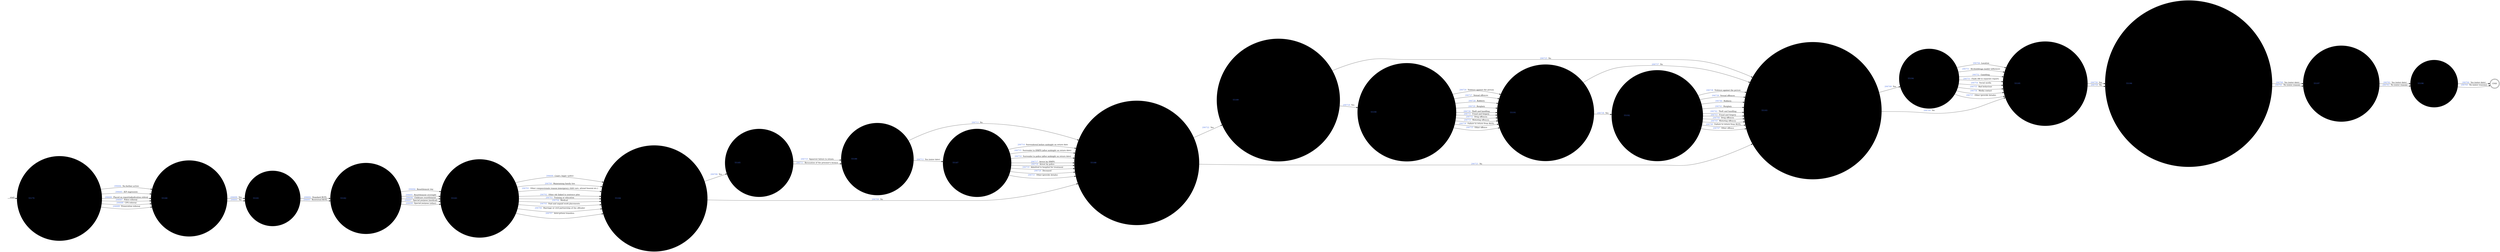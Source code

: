 digraph OLD_TEMPORARY_RELEASE_FAILURE2 {
  rankdir=LR;
  node [shape = circle];
  START_NODE [label="", shape=none];
  START_NODE -> 55179 [label = "start"];
  END_NODE [label="END", shape="doublecircle"];
  55179 [label = < <FONT COLOR="royalblue">55179 </FONT> What was the main management outcome of the incident? >, style="filled", color="#DDD"];
  55179 -> 55180 [label = < <FONT COLOR="royalblue">206684 </FONT> No further action >, style="filled", color="#DDD"];
  55179 -> 55180 [label = < <FONT COLOR="royalblue">206685 </FONT> IEP regression >, style="filled", color="#DDD"];
  55179 -> 55180 [label = < <FONT COLOR="royalblue">206686 </FONT> Placed on report/adjudication referal >, style="filled", color="#DDD"];
  55179 -> 55180 [label = < <FONT COLOR="royalblue">206687 </FONT> Police referral >, style="filled", color="#DDD"];
  55179 -> 55180 [label = < <FONT COLOR="royalblue">206688 </FONT> CPS referral >, style="filled", color="#DDD"];
  55179 -> 55180 [label = < <FONT COLOR="royalblue">206689 </FONT> Prosecution referral >, style="filled", color="#DDD"];
  55180 [label = < <FONT COLOR="royalblue">55180 </FONT> Is any member of staff facing disciplinary charges? >, style="filled", color="#DDD"];
  55180 -> 55181 [label = < <FONT COLOR="royalblue">206690 </FONT> Yes >, style="filled", color="#DDD"];
  55180 -> 55181 [label = < <FONT COLOR="royalblue">206691 </FONT> No >, style="filled", color="#DDD"];
  55181 [label = < <FONT COLOR="royalblue">55181 </FONT> Was ROTL standard or restricted? >, style="filled", color="#DDD"];
  55181 -> 55182 [label = < <FONT COLOR="royalblue">206692 </FONT> Standard ROTL >, style="filled", color="#DDD"];
  55181 -> 55182 [label = < <FONT COLOR="royalblue">206693 </FONT> Restricted ROTL >, style="filled", color="#DDD"];
  55182 [label = < <FONT COLOR="royalblue">55182 </FONT> What type of temporary licence was breached? >, style="filled", color="#DDD"];
  55182 -> 55183 [label = < <FONT COLOR="royalblue">206694 </FONT> Resettlement day >, style="filled", color="#DDD"];
  55182 -> 55183 [label = < <FONT COLOR="royalblue">206695 </FONT> Resettlement overnight >, style="filled", color="#DDD"];
  55182 -> 55183 [label = < <FONT COLOR="royalblue">206696 </FONT> Childcare resettlement >, style="filled", color="#DDD"];
  55182 -> 55183 [label = < <FONT COLOR="royalblue">206697 </FONT> Special purpose (medical) >, style="filled", color="#DDD"];
  55182 -> 55183 [label = < <FONT COLOR="royalblue">206698 </FONT> Special purpose (other) >, style="filled", color="#DDD"];
  55183 [label = < <FONT COLOR="royalblue">55183 </FONT> What was the specific purpose of temporary release? >, style="filled", color="#DDD"];
  55183 -> 55184 [label = < <FONT COLOR="royalblue">206699 </FONT> Court / legal / police >, style="filled", color="#DDD"];
  55183 -> 55184 [label = < <FONT COLOR="royalblue">206700 </FONT> Maintaining family ties >, style="filled", color="#DDD"];
  55183 -> 55184 [label = < <FONT COLOR="royalblue">206701 </FONT> Other compassionate reason (emergency child care, attend funeral etc.) >, style="filled", color="#DDD"];
  55183 -> 55184 [label = < <FONT COLOR="royalblue">206702 </FONT> Other rdr linked to sentence plan >, style="filled", color="#DDD"];
  55183 -> 55184 [label = < <FONT COLOR="royalblue">206703 </FONT> Training or education >, style="filled", color="#DDD"];
  55183 -> 55184 [label = < <FONT COLOR="royalblue">206704 </FONT> Medical >, style="filled", color="#DDD"];
  55183 -> 55184 [label = < <FONT COLOR="royalblue">206705 </FONT> Paid and unpaid work placements >, style="filled", color="#DDD"];
  55183 -> 55184 [label = < <FONT COLOR="royalblue">206706 </FONT> Marriage or civil partnership of the offender >, style="filled", color="#DDD"];
  55183 -> 55184 [label = < <FONT COLOR="royalblue">206707 </FONT> Inter-prison transfers >, style="filled", color="#DDD"];
  55184 [label = < <FONT COLOR="royalblue">55184 </FONT> Were UAL contingency plans (including notification to the police) activated? >, style="filled", color="#DDD"];
  55184 -> 55185 [label = < <FONT COLOR="royalblue">206708 </FONT> Yes >, style="filled", color="#DDD"];
  55184 -> 55188 [label = < <FONT COLOR="royalblue">206709 </FONT> No >, style="filled", color="#DDD"];
  55185 [label = < <FONT COLOR="royalblue">55185 </FONT> Why were UAL contingency plans activated? >, style="filled", color="#DDD"];
  55185 -> 55186 [label = < <FONT COLOR="royalblue">206710 </FONT> Apparent failure to return >, style="filled", color="#DDD"];
  55185 -> 55186 [label = < <FONT COLOR="royalblue">206711 </FONT> Revocation of the prisoner's licence >, style="filled", color="#DDD"];
  55186 [label = < <FONT COLOR="royalblue">55186 </FONT> Has the prisoner surrendered/been recaptured? >, style="filled", color="#DDD"];
  55186 -> 55187 [label = < <FONT COLOR="royalblue">206712 </FONT> Yes (enter date) >, style="filled", color="#DDD"];
  55186 -> 55188 [label = < <FONT COLOR="royalblue">206713 </FONT> No >, style="filled", color="#DDD"];
  55187 [label = < <FONT COLOR="royalblue">55187 </FONT> How did prisoner surrender/get recaptured? >, style="filled", color="#DDD"];
  55187 -> 55188 [label = < <FONT COLOR="royalblue">206714 </FONT> Surrendered before midnight on return date >, style="filled", color="#DDD"];
  55187 -> 55188 [label = < <FONT COLOR="royalblue">206715 </FONT> Surrender to HMPS (after midnight on return date) >, style="filled", color="#DDD"];
  55187 -> 55188 [label = < <FONT COLOR="royalblue">206716 </FONT> Surrender to police (after midnight on return date) >, style="filled", color="#DDD"];
  55187 -> 55188 [label = < <FONT COLOR="royalblue">206717 </FONT> Arrest by HMPS >, style="filled", color="#DDD"];
  55187 -> 55188 [label = < <FONT COLOR="royalblue">206718 </FONT> Arrest by police >, style="filled", color="#DDD"];
  55187 -> 55188 [label = < <FONT COLOR="royalblue">206719 </FONT> Admitted to hospital for treatment >, style="filled", color="#DDD"];
  55187 -> 55188 [label = < <FONT COLOR="royalblue">206720 </FONT> Deceased >, style="filled", color="#DDD"];
  55187 -> 55188 [label = < <FONT COLOR="royalblue">206721 </FONT> Other (provide details) >, style="filled", color="#DDD"];
  55188 [label = < <FONT COLOR="royalblue">55188 </FONT> Was the prisoner arrested for an offence allegedly committed whilst temporarily released? >, style="filled", color="#DDD"];
  55188 -> 55189 [label = < <FONT COLOR="royalblue">206722 </FONT> Yes >, style="filled", color="#DDD"];
  55188 -> 55193 [label = < <FONT COLOR="royalblue">206723 </FONT> No >, style="filled", color="#DDD"];
  55189 [label = < <FONT COLOR="royalblue">55189 </FONT> Has the prisoner been charged with any offence (include the offence of failure to return)? >, style="filled", color="#DDD"];
  55189 -> 55190 [label = < <FONT COLOR="royalblue">206724 </FONT> Yes >, style="filled", color="#DDD"];
  55189 -> 55193 [label = < <FONT COLOR="royalblue">206725 </FONT> No >, style="filled", color="#DDD"];
  55190 [label = < <FONT COLOR="royalblue">55190 </FONT> With what type of offence or offences has the prisoner been charged? >, style="filled", color="#DDD"];
  55190 -> 55191 [label = < <FONT COLOR="royalblue">206726 </FONT> Violence against the person >, style="filled", color="#DDD"];
  55190 -> 55191 [label = < <FONT COLOR="royalblue">206727 </FONT> Sexual offences >, style="filled", color="#DDD"];
  55190 -> 55191 [label = < <FONT COLOR="royalblue">206728 </FONT> Robbery >, style="filled", color="#DDD"];
  55190 -> 55191 [label = < <FONT COLOR="royalblue">206729 </FONT> Burglary >, style="filled", color="#DDD"];
  55190 -> 55191 [label = < <FONT COLOR="royalblue">206730 </FONT> Theft and handling >, style="filled", color="#DDD"];
  55190 -> 55191 [label = < <FONT COLOR="royalblue">206731 </FONT> Fraud and forgery >, style="filled", color="#DDD"];
  55190 -> 55191 [label = < <FONT COLOR="royalblue">206732 </FONT> Drug offences >, style="filled", color="#DDD"];
  55190 -> 55191 [label = < <FONT COLOR="royalblue">206733 </FONT> Motoring offences >, style="filled", color="#DDD"];
  55190 -> 55191 [label = < <FONT COLOR="royalblue">206734 </FONT> Failure to return from ROTL >, style="filled", color="#DDD"];
  55190 -> 55191 [label = < <FONT COLOR="royalblue">206735 </FONT> Other offence >, style="filled", color="#DDD"];
  55191 [label = < <FONT COLOR="royalblue">55191 </FONT> Has the prisoner been found guilty of offences committed on ROTL? >, style="filled", color="#DDD"];
  55191 -> 55192 [label = < <FONT COLOR="royalblue">206736 </FONT> Yes >, style="filled", color="#DDD"];
  55191 -> 55193 [label = < <FONT COLOR="royalblue">206737 </FONT> No >, style="filled", color="#DDD"];
  55192 [label = < <FONT COLOR="royalblue">55192 </FONT> What offence or offences has the prisoner been found guilty of? >, style="filled", color="#DDD"];
  55192 -> 55193 [label = < <FONT COLOR="royalblue">206738 </FONT> Violence against the person >, style="filled", color="#DDD"];
  55192 -> 55193 [label = < <FONT COLOR="royalblue">206739 </FONT> Sexual offences >, style="filled", color="#DDD"];
  55192 -> 55193 [label = < <FONT COLOR="royalblue">206740 </FONT> Robbery >, style="filled", color="#DDD"];
  55192 -> 55193 [label = < <FONT COLOR="royalblue">206741 </FONT> Burglary >, style="filled", color="#DDD"];
  55192 -> 55193 [label = < <FONT COLOR="royalblue">206742 </FONT> Theft and handling >, style="filled", color="#DDD"];
  55192 -> 55193 [label = < <FONT COLOR="royalblue">206743 </FONT> Fraud and forgery >, style="filled", color="#DDD"];
  55192 -> 55193 [label = < <FONT COLOR="royalblue">206744 </FONT> Drug offences >, style="filled", color="#DDD"];
  55192 -> 55193 [label = < <FONT COLOR="royalblue">206745 </FONT> Motoring offences >, style="filled", color="#DDD"];
  55192 -> 55193 [label = < <FONT COLOR="royalblue">206746 </FONT> Failure to return from ROTL >, style="filled", color="#DDD"];
  55192 -> 55193 [label = < <FONT COLOR="royalblue">206747 </FONT> Other offence >, style="filled", color="#DDD"];
  55193 [label = < <FONT COLOR="royalblue">55193 </FONT> Was any part of the failure failing to comply with any other licence conditions (standard or bespoke)? >, style="filled", color="#DDD"];
  55193 -> 55194 [label = < <FONT COLOR="royalblue">206748 </FONT> Yes >, style="filled", color="#DDD"];
  55193 -> 55195 [label = < <FONT COLOR="royalblue">206749 </FONT> No >, style="filled", color="#DDD"];
  55194 [label = < <FONT COLOR="royalblue">55194 </FONT> Please specify which conditions apply >, style="filled", color="#DDD"];
  55194 -> 55195 [label = < <FONT COLOR="royalblue">206750 </FONT> Location >, style="filled", color="#DDD"];
  55194 -> 55195 [label = < <FONT COLOR="royalblue">206751 </FONT> Alcohol/drugs (under influence) >, style="filled", color="#DDD"];
  55194 -> 55195 [label = < <FONT COLOR="royalblue">206752 </FONT> Gambling >, style="filled", color="#DDD"];
  55194 -> 55195 [label = < <FONT COLOR="royalblue">206753 </FONT> Finds (fill in separate report) >, style="filled", color="#DDD"];
  55194 -> 55195 [label = < <FONT COLOR="royalblue">206754 </FONT> Social media >, style="filled", color="#DDD"];
  55194 -> 55195 [label = < <FONT COLOR="royalblue">206755 </FONT> Bad behaviour >, style="filled", color="#DDD"];
  55194 -> 55195 [label = < <FONT COLOR="royalblue">206756 </FONT> Media contact >, style="filled", color="#DDD"];
  55194 -> 55195 [label = < <FONT COLOR="royalblue">206757 </FONT> Other (provide details) >, style="filled", color="#DDD"];
  55195 [label = < <FONT COLOR="royalblue">55195 </FONT> Was failure due to matters beyond the prisoner’s control? >, style="filled", color="#DDD"];
  55195 -> 55196 [label = < <FONT COLOR="royalblue">206758 </FONT> Yes >, style="filled", color="#DDD"];
  55195 -> 55196 [label = < <FONT COLOR="royalblue">206759 </FONT> No >, style="filled", color="#DDD"];
  55196 [label = < <FONT COLOR="royalblue">55196 </FONT> Have SFO team, offender manager in the community, victim liaison officer and employer (where appropriate) been informed? >, style="filled", color="#DDD"];
  55196 -> 55197 [label = < <FONT COLOR="royalblue">206760 </FONT> Yes (enter date) >, style="filled", color="#DDD"];
  55196 -> 55197 [label = < <FONT COLOR="royalblue">206761 </FONT> No (enter reason) >, style="filled", color="#DDD"];
  55197 [label = < <FONT COLOR="royalblue">55197 </FONT> Has the deputy director of custody been informed? >, style="filled", color="#DDD"];
  55197 -> 55198 [label = < <FONT COLOR="royalblue">206762 </FONT> Yes (enter date) >, style="filled", color="#DDD"];
  55197 -> 55198 [label = < <FONT COLOR="royalblue">206763 </FONT> No (enter reason) >, style="filled", color="#DDD"];
  55198 [label = < <FONT COLOR="royalblue">55198 </FONT> Have PPCS been informed? >, style="filled", color="#DDD"];
  55198 -> END_NODE [label = < <FONT COLOR="royalblue">206764 </FONT> Yes (enter date) >, style="filled", color="#DDD"];
  55198 -> END_NODE [label = < <FONT COLOR="royalblue">206765 </FONT> No (enter reasons) >, style="filled", color="#DDD"];
}
